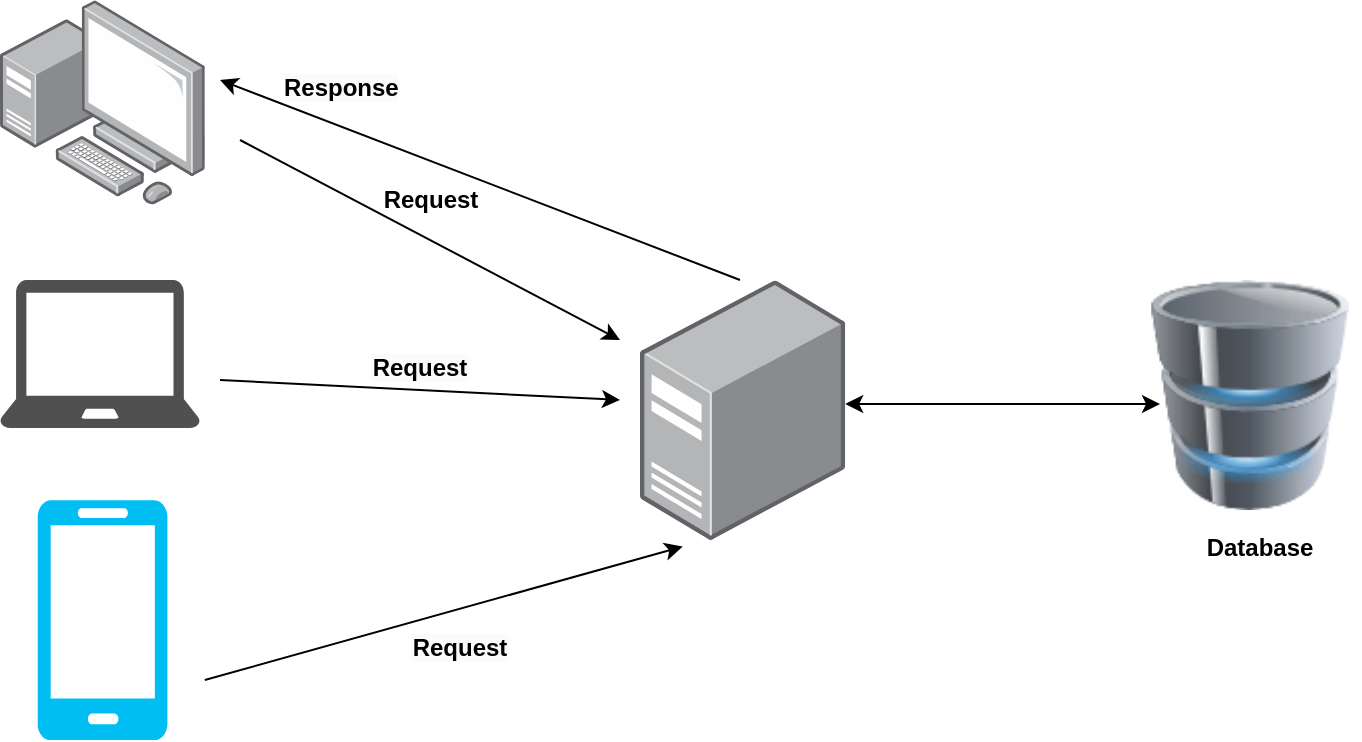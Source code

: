 <mxfile version="20.8.16" type="device"><diagram name="Page-1" id="rJLS-3wYlwrnaLD-zLzS"><mxGraphModel dx="794" dy="485" grid="1" gridSize="10" guides="1" tooltips="1" connect="1" arrows="1" fold="1" page="1" pageScale="1" pageWidth="850" pageHeight="1100" math="0" shadow="0"><root><mxCell id="0"/><mxCell id="1" parent="0"/><mxCell id="n5ZMVIV3Rws4okEowra2-1" value="" style="sketch=0;pointerEvents=1;shadow=0;dashed=0;html=1;strokeColor=none;fillColor=#505050;labelPosition=center;verticalLabelPosition=bottom;verticalAlign=top;outlineConnect=0;align=center;shape=mxgraph.office.devices.laptop;" vertex="1" parent="1"><mxGeometry x="130" y="230" width="100" height="74" as="geometry"/></mxCell><mxCell id="n5ZMVIV3Rws4okEowra2-2" value="" style="points=[];aspect=fixed;html=1;align=center;shadow=0;dashed=0;image;image=img/lib/allied_telesis/computer_and_terminals/Personal_Computer_with_Server.svg;" vertex="1" parent="1"><mxGeometry x="130" y="90" width="102.4" height="102.4" as="geometry"/></mxCell><mxCell id="n5ZMVIV3Rws4okEowra2-7" value="" style="verticalLabelPosition=bottom;html=1;verticalAlign=top;align=center;strokeColor=none;fillColor=#00BEF2;shape=mxgraph.azure.mobile;pointerEvents=1;" vertex="1" parent="1"><mxGeometry x="148.7" y="340" width="65" height="120" as="geometry"/></mxCell><mxCell id="n5ZMVIV3Rws4okEowra2-8" value="" style="points=[];aspect=fixed;html=1;align=center;shadow=0;dashed=0;image;image=img/lib/allied_telesis/computer_and_terminals/Server_Desktop.svg;" vertex="1" parent="1"><mxGeometry x="450" y="230" width="102.6" height="130.06" as="geometry"/></mxCell><mxCell id="n5ZMVIV3Rws4okEowra2-33" value="" style="endArrow=classic;html=1;rounded=0;" edge="1" parent="1"><mxGeometry width="50" height="50" relative="1" as="geometry"><mxPoint x="250" y="160" as="sourcePoint"/><mxPoint x="440" y="260" as="targetPoint"/></mxGeometry></mxCell><mxCell id="n5ZMVIV3Rws4okEowra2-34" value="" style="endArrow=classic;html=1;rounded=0;" edge="1" parent="1"><mxGeometry width="50" height="50" relative="1" as="geometry"><mxPoint x="240" y="280" as="sourcePoint"/><mxPoint x="440" y="290" as="targetPoint"/></mxGeometry></mxCell><mxCell id="n5ZMVIV3Rws4okEowra2-35" value="" style="endArrow=classic;html=1;rounded=0;entryX=0.208;entryY=1.025;entryDx=0;entryDy=0;entryPerimeter=0;" edge="1" parent="1" target="n5ZMVIV3Rws4okEowra2-8"><mxGeometry width="50" height="50" relative="1" as="geometry"><mxPoint x="232.4" y="430" as="sourcePoint"/><mxPoint x="282.4" y="380" as="targetPoint"/></mxGeometry></mxCell><mxCell id="n5ZMVIV3Rws4okEowra2-36" value="&lt;b&gt;Request&lt;/b&gt;" style="text;html=1;align=center;verticalAlign=middle;resizable=0;points=[];autosize=1;strokeColor=none;fillColor=none;" vertex="1" parent="1"><mxGeometry x="310" y="175" width="70" height="30" as="geometry"/></mxCell><mxCell id="n5ZMVIV3Rws4okEowra2-37" value="&lt;span style=&quot;color: rgb(0, 0, 0); font-family: Helvetica; font-size: 12px; font-style: normal; font-variant-ligatures: normal; font-variant-caps: normal; letter-spacing: normal; orphans: 2; text-indent: 0px; text-transform: none; widows: 2; word-spacing: 0px; -webkit-text-stroke-width: 0px; background-color: rgb(251, 251, 251); text-decoration-thickness: initial; text-decoration-style: initial; text-decoration-color: initial; float: none; display: inline !important;&quot;&gt;&lt;b&gt;Request&lt;/b&gt;&lt;/span&gt;" style="text;whiteSpace=wrap;html=1;align=center;" vertex="1" parent="1"><mxGeometry x="300" y="260" width="80" height="40" as="geometry"/></mxCell><mxCell id="n5ZMVIV3Rws4okEowra2-38" value="&lt;span style=&quot;color: rgb(0, 0, 0); font-family: Helvetica; font-size: 12px; font-style: normal; font-variant-ligatures: normal; font-variant-caps: normal; letter-spacing: normal; orphans: 2; text-indent: 0px; text-transform: none; widows: 2; word-spacing: 0px; -webkit-text-stroke-width: 0px; background-color: rgb(251, 251, 251); text-decoration-thickness: initial; text-decoration-style: initial; text-decoration-color: initial; float: none; display: inline !important;&quot;&gt;&lt;b&gt;Request&lt;/b&gt;&lt;/span&gt;" style="text;whiteSpace=wrap;html=1;align=center;" vertex="1" parent="1"><mxGeometry x="320" y="400" width="80" height="40" as="geometry"/></mxCell><mxCell id="n5ZMVIV3Rws4okEowra2-39" value="" style="endArrow=classic;html=1;rounded=0;fontColor=#99FFFF;labelBackgroundColor=#FF66B3;" edge="1" parent="1"><mxGeometry width="50" height="50" relative="1" as="geometry"><mxPoint x="500" y="230" as="sourcePoint"/><mxPoint x="240" y="130" as="targetPoint"/></mxGeometry></mxCell><mxCell id="n5ZMVIV3Rws4okEowra2-48" value="&lt;b style=&quot;border-color: var(--border-color); font-family: Helvetica; font-size: 12px; font-style: normal; font-variant-ligatures: normal; font-variant-caps: normal; letter-spacing: normal; orphans: 2; text-indent: 0px; text-transform: none; widows: 2; word-spacing: 0px; -webkit-text-stroke-width: 0px; background-color: rgb(251, 251, 251); text-decoration-thickness: initial; text-decoration-style: initial; text-decoration-color: initial; color: rgb(0, 0, 0); text-align: center;&quot;&gt;Response&lt;/b&gt;" style="text;whiteSpace=wrap;html=1;fontColor=#99FFFF;" vertex="1" parent="1"><mxGeometry x="270" y="120" width="90" height="40" as="geometry"/></mxCell><mxCell id="n5ZMVIV3Rws4okEowra2-49" value="" style="image;html=1;image=img/lib/clip_art/computers/Database_128x128.png;fontColor=#99FFFF;" vertex="1" parent="1"><mxGeometry x="700" y="230" width="110" height="115.03" as="geometry"/></mxCell><mxCell id="n5ZMVIV3Rws4okEowra2-50" value="" style="endArrow=classic;startArrow=classic;html=1;rounded=0;labelBackgroundColor=#FF66B3;fontColor=#99FFFF;" edge="1" parent="1"><mxGeometry width="50" height="50" relative="1" as="geometry"><mxPoint x="552.6" y="292" as="sourcePoint"/><mxPoint x="710" y="292" as="targetPoint"/></mxGeometry></mxCell><mxCell id="n5ZMVIV3Rws4okEowra2-51" value="&lt;b style=&quot;border-color: var(--border-color); color: rgb(0, 0, 0); font-family: Helvetica; font-size: 12px; font-style: normal; font-variant-ligatures: normal; font-variant-caps: normal; letter-spacing: normal; orphans: 2; text-indent: 0px; text-transform: none; widows: 2; word-spacing: 0px; -webkit-text-stroke-width: 0px; text-decoration-thickness: initial; text-decoration-style: initial; text-decoration-color: initial;&quot;&gt;Database&lt;/b&gt;" style="text;whiteSpace=wrap;html=1;fontColor=#99FFFF;align=center;" vertex="1" parent="1"><mxGeometry x="720" y="350" width="80" height="40" as="geometry"/></mxCell></root></mxGraphModel></diagram></mxfile>